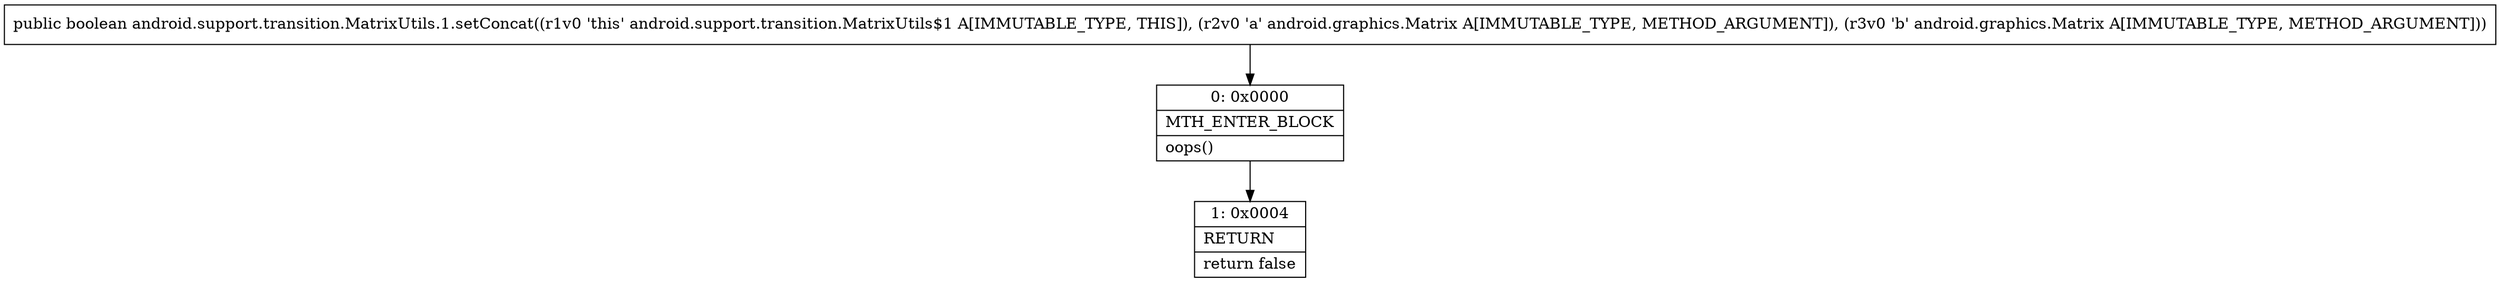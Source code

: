 digraph "CFG forandroid.support.transition.MatrixUtils.1.setConcat(Landroid\/graphics\/Matrix;Landroid\/graphics\/Matrix;)Z" {
Node_0 [shape=record,label="{0\:\ 0x0000|MTH_ENTER_BLOCK\l|oops()\l}"];
Node_1 [shape=record,label="{1\:\ 0x0004|RETURN\l|return false\l}"];
MethodNode[shape=record,label="{public boolean android.support.transition.MatrixUtils.1.setConcat((r1v0 'this' android.support.transition.MatrixUtils$1 A[IMMUTABLE_TYPE, THIS]), (r2v0 'a' android.graphics.Matrix A[IMMUTABLE_TYPE, METHOD_ARGUMENT]), (r3v0 'b' android.graphics.Matrix A[IMMUTABLE_TYPE, METHOD_ARGUMENT])) }"];
MethodNode -> Node_0;
Node_0 -> Node_1;
}


